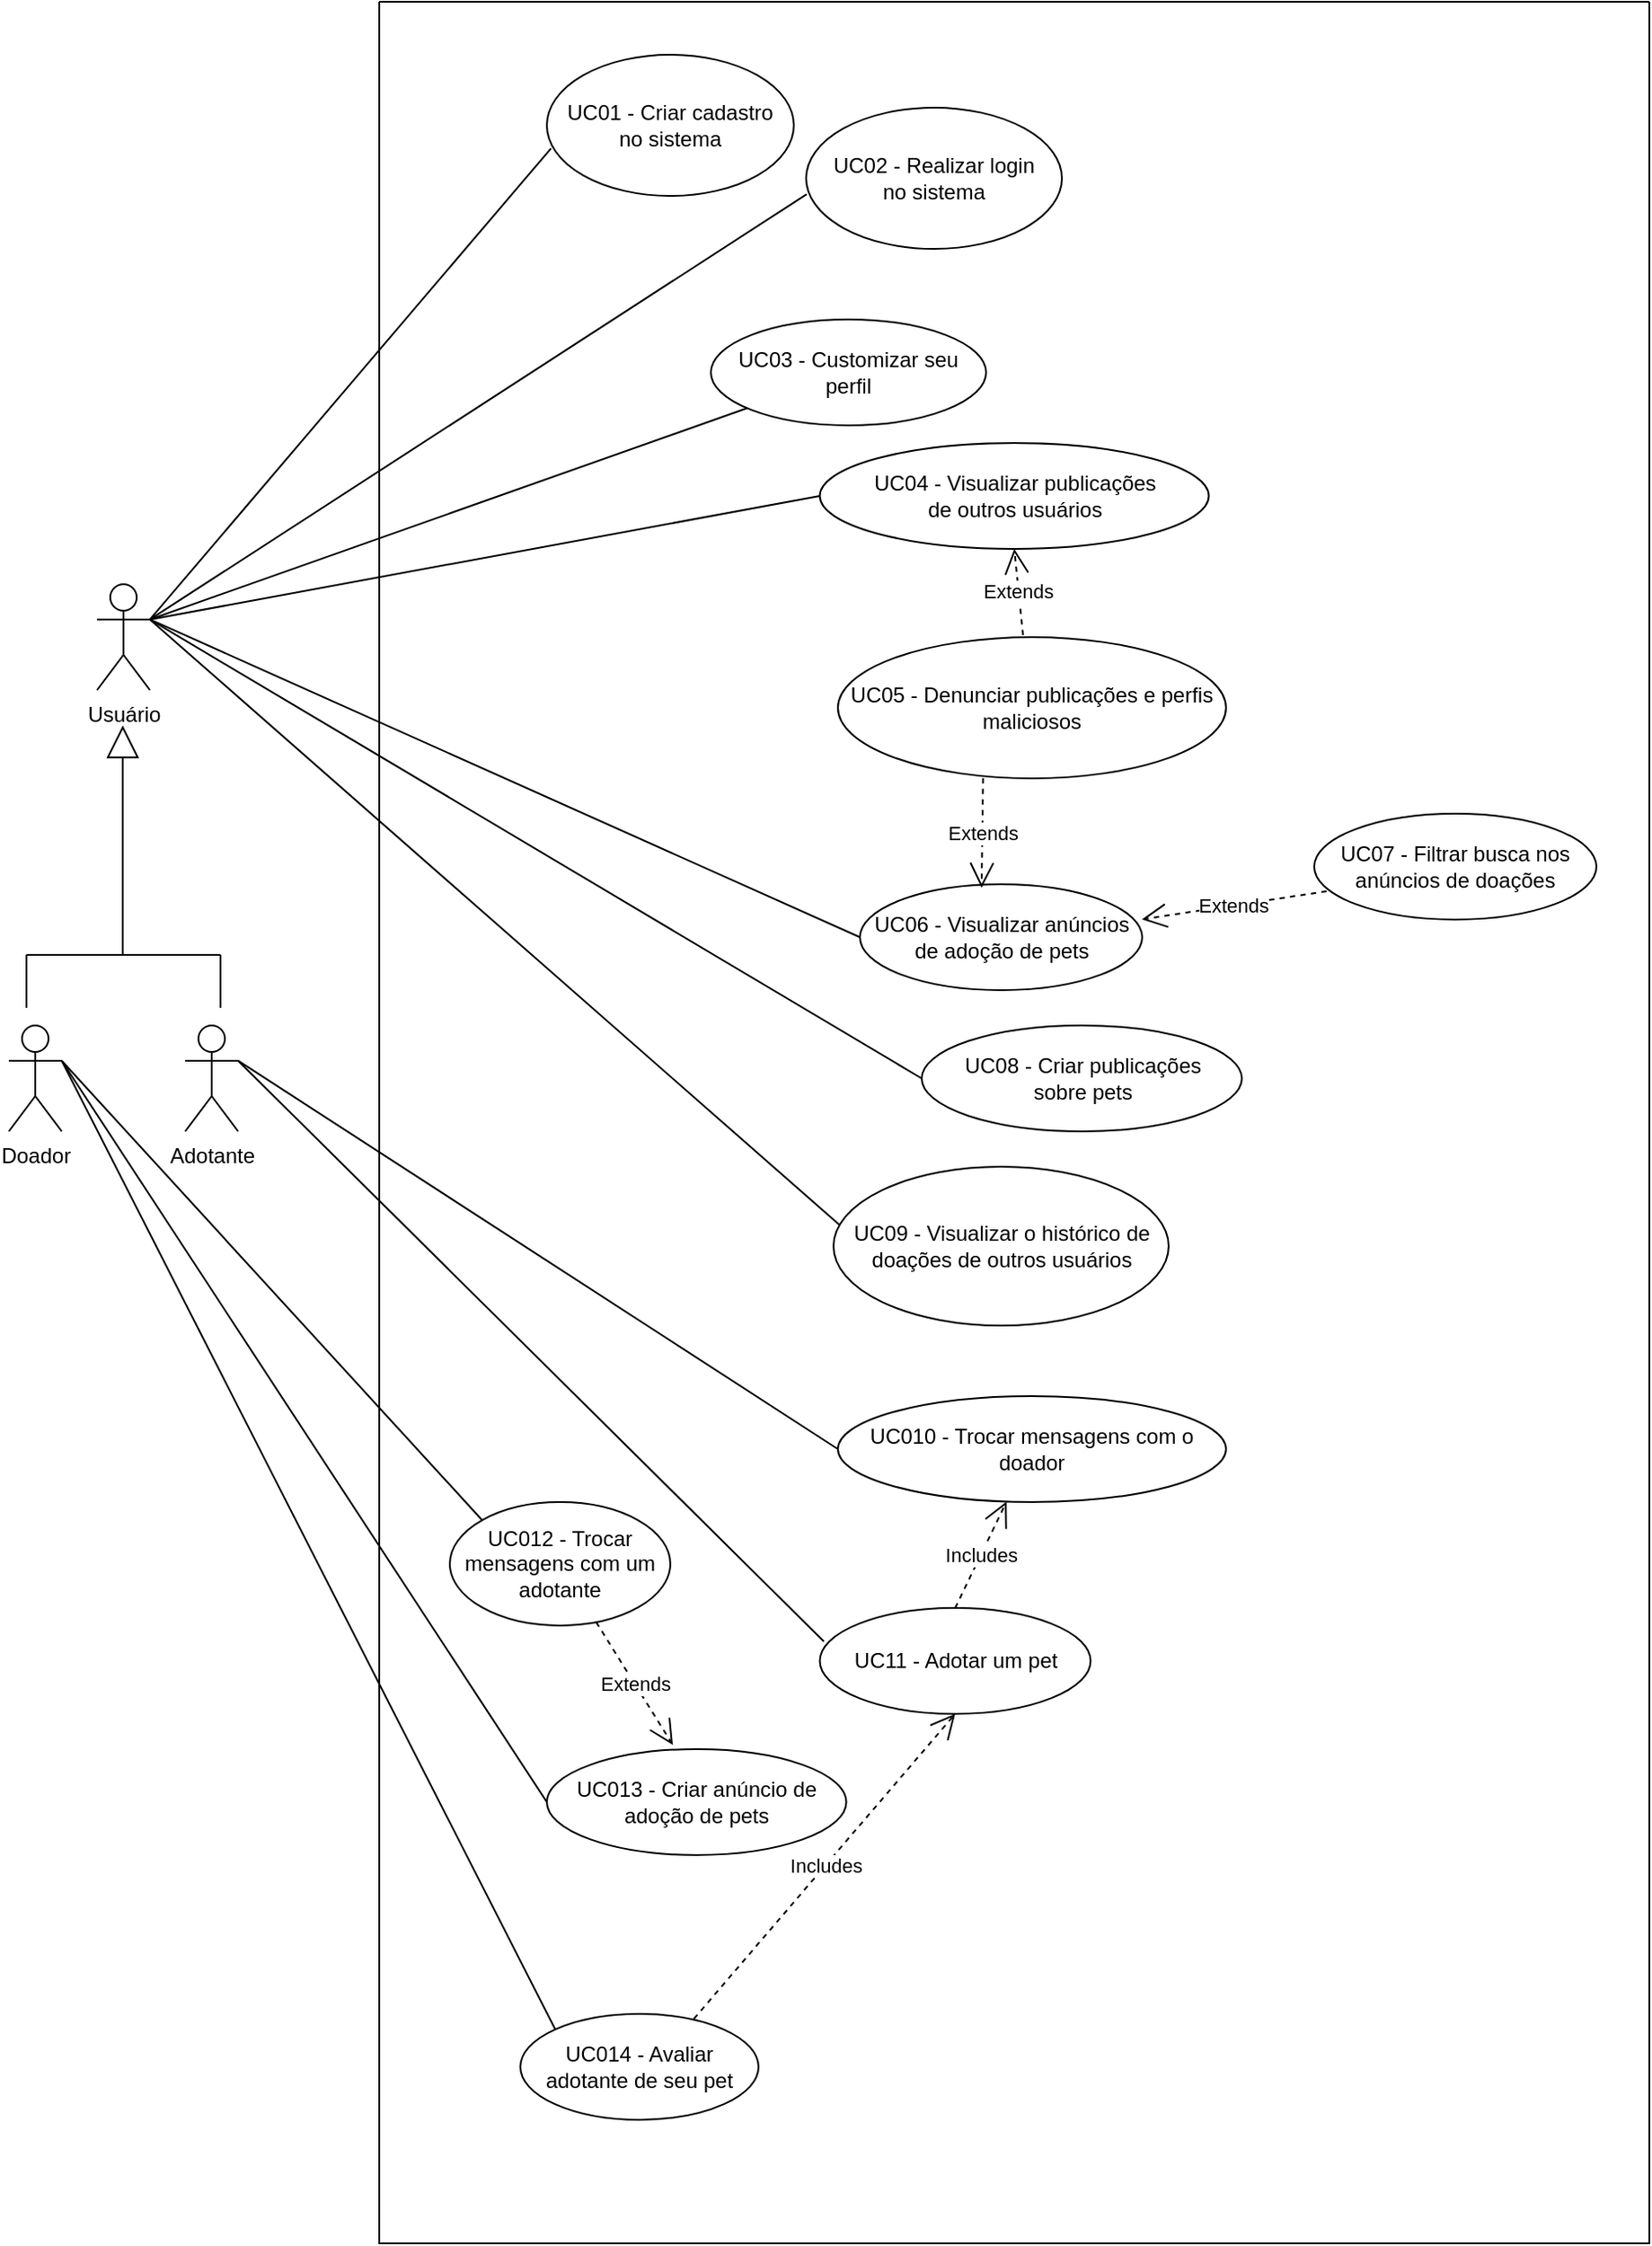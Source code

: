 <mxfile version="22.0.6" type="device">
  <diagram name="Página-1" id="rY48PncYTG75NFQVF6Yz">
    <mxGraphModel dx="1509" dy="823" grid="1" gridSize="10" guides="1" tooltips="1" connect="1" arrows="1" fold="1" page="1" pageScale="1" pageWidth="1169" pageHeight="1654" math="0" shadow="0">
      <root>
        <mxCell id="0" />
        <mxCell id="1" parent="0" />
        <mxCell id="Tg_irTDMbOZZqorNEz8Z-24" value="" style="endArrow=none;html=1;rounded=0;entryX=0;entryY=0;entryDx=0;entryDy=0;exitX=1;exitY=0.333;exitDx=0;exitDy=0;exitPerimeter=0;" edge="1" parent="1" source="Tg_irTDMbOZZqorNEz8Z-7" target="_ZBsTe-60vpuZADKhJtU-44">
          <mxGeometry width="50" height="50" relative="1" as="geometry">
            <mxPoint x="100" y="650" as="sourcePoint" />
            <mxPoint x="410" y="1100" as="targetPoint" />
          </mxGeometry>
        </mxCell>
        <mxCell id="_ZBsTe-60vpuZADKhJtU-1" value="" style="swimlane;startSize=0;" parent="1" vertex="1">
          <mxGeometry x="240" y="50" width="720" height="1270" as="geometry" />
        </mxCell>
        <mxCell id="_ZBsTe-60vpuZADKhJtU-3" value="&lt;div&gt;UC01 - Criar cadastro&lt;/div&gt;&lt;div&gt;no sistema&lt;br&gt;&lt;/div&gt;" style="ellipse;whiteSpace=wrap;html=1;" parent="_ZBsTe-60vpuZADKhJtU-1" vertex="1">
          <mxGeometry x="95" y="30" width="140" height="80" as="geometry" />
        </mxCell>
        <mxCell id="_ZBsTe-60vpuZADKhJtU-5" value="&lt;div&gt;UC08 - Criar publicações&lt;/div&gt;&lt;div&gt;sobre pets&lt;br&gt;&lt;/div&gt;" style="ellipse;whiteSpace=wrap;html=1;" parent="_ZBsTe-60vpuZADKhJtU-1" vertex="1">
          <mxGeometry x="307.5" y="580" width="181.5" height="60" as="geometry" />
        </mxCell>
        <mxCell id="_ZBsTe-60vpuZADKhJtU-8" value="UC02 - Realizar login&lt;br&gt;&lt;div&gt;no sistema&lt;br&gt;&lt;/div&gt;" style="ellipse;whiteSpace=wrap;html=1;" parent="_ZBsTe-60vpuZADKhJtU-1" vertex="1">
          <mxGeometry x="242" y="60" width="145" height="80" as="geometry" />
        </mxCell>
        <mxCell id="_ZBsTe-60vpuZADKhJtU-10" value="&lt;div&gt;UC04 - Visualizar publicações&lt;/div&gt;&lt;div&gt;de outros usuários&lt;br&gt;&lt;/div&gt;" style="ellipse;whiteSpace=wrap;html=1;" parent="_ZBsTe-60vpuZADKhJtU-1" vertex="1">
          <mxGeometry x="249.75" y="250" width="220.5" height="60" as="geometry" />
        </mxCell>
        <mxCell id="_ZBsTe-60vpuZADKhJtU-14" value="UC03 - Customizar seu perfil" style="ellipse;whiteSpace=wrap;html=1;" parent="_ZBsTe-60vpuZADKhJtU-1" vertex="1">
          <mxGeometry x="188" y="180" width="156" height="60" as="geometry" />
        </mxCell>
        <mxCell id="_ZBsTe-60vpuZADKhJtU-21" value="UC014 - Avaliar adotante de seu pet" style="ellipse;whiteSpace=wrap;html=1;" parent="_ZBsTe-60vpuZADKhJtU-1" vertex="1">
          <mxGeometry x="80" y="1140" width="135" height="60" as="geometry" />
        </mxCell>
        <mxCell id="_ZBsTe-60vpuZADKhJtU-24" value="UC05 - Denunciar publicações e perfis maliciosos" style="ellipse;whiteSpace=wrap;html=1;" parent="_ZBsTe-60vpuZADKhJtU-1" vertex="1">
          <mxGeometry x="260" y="360" width="220" height="80" as="geometry" />
        </mxCell>
        <mxCell id="_ZBsTe-60vpuZADKhJtU-26" value="Extends" style="endArrow=open;endSize=12;dashed=1;html=1;rounded=0;exitX=0.477;exitY=-0.015;exitDx=0;exitDy=0;entryX=0.5;entryY=1;entryDx=0;entryDy=0;exitPerimeter=0;" parent="_ZBsTe-60vpuZADKhJtU-1" source="_ZBsTe-60vpuZADKhJtU-24" target="_ZBsTe-60vpuZADKhJtU-10" edge="1">
          <mxGeometry x="0.006" width="160" relative="1" as="geometry">
            <mxPoint x="354" y="405" as="sourcePoint" />
            <mxPoint x="499" y="282" as="targetPoint" />
            <Array as="points" />
            <mxPoint as="offset" />
          </mxGeometry>
        </mxCell>
        <mxCell id="_ZBsTe-60vpuZADKhJtU-28" value="UC11 - Adotar um pet" style="ellipse;whiteSpace=wrap;html=1;" parent="_ZBsTe-60vpuZADKhJtU-1" vertex="1">
          <mxGeometry x="249.75" y="910" width="153.5" height="60" as="geometry" />
        </mxCell>
        <mxCell id="_ZBsTe-60vpuZADKhJtU-32" value="UC06 - Visualizar anúncios de adoção de pets" style="ellipse;whiteSpace=wrap;html=1;" parent="_ZBsTe-60vpuZADKhJtU-1" vertex="1">
          <mxGeometry x="272.5" y="500" width="160" height="60" as="geometry" />
        </mxCell>
        <mxCell id="_ZBsTe-60vpuZADKhJtU-36" value="Extends" style="endArrow=open;endSize=12;dashed=1;html=1;rounded=0;entryX=0.431;entryY=0.033;entryDx=0;entryDy=0;entryPerimeter=0;exitX=0.374;exitY=0.999;exitDx=0;exitDy=0;exitPerimeter=0;" parent="_ZBsTe-60vpuZADKhJtU-1" source="_ZBsTe-60vpuZADKhJtU-24" target="_ZBsTe-60vpuZADKhJtU-32" edge="1">
          <mxGeometry x="0.006" width="160" relative="1" as="geometry">
            <mxPoint x="337.867" y="490.0" as="sourcePoint" />
            <mxPoint x="330" y="430" as="targetPoint" />
            <Array as="points" />
            <mxPoint as="offset" />
          </mxGeometry>
        </mxCell>
        <mxCell id="_ZBsTe-60vpuZADKhJtU-37" value="UC07 - Filtrar busca nos anúncios de doações" style="ellipse;whiteSpace=wrap;html=1;" parent="_ZBsTe-60vpuZADKhJtU-1" vertex="1">
          <mxGeometry x="530" y="460" width="160" height="60" as="geometry" />
        </mxCell>
        <mxCell id="_ZBsTe-60vpuZADKhJtU-38" value="Extends" style="endArrow=open;endSize=12;dashed=1;html=1;rounded=0;exitX=0.044;exitY=0.733;exitDx=0;exitDy=0;entryX=0.999;entryY=0.331;entryDx=0;entryDy=0;entryPerimeter=0;exitPerimeter=0;" parent="_ZBsTe-60vpuZADKhJtU-1" source="_ZBsTe-60vpuZADKhJtU-37" target="_ZBsTe-60vpuZADKhJtU-32" edge="1">
          <mxGeometry x="0.006" width="160" relative="1" as="geometry">
            <mxPoint x="338" y="539" as="sourcePoint" />
            <mxPoint x="344" y="602" as="targetPoint" />
            <Array as="points" />
            <mxPoint as="offset" />
          </mxGeometry>
        </mxCell>
        <mxCell id="_ZBsTe-60vpuZADKhJtU-39" value="UC09 - Visualizar o histórico de doações de outros usuários" style="ellipse;whiteSpace=wrap;html=1;" parent="_ZBsTe-60vpuZADKhJtU-1" vertex="1">
          <mxGeometry x="257.5" y="660" width="190" height="90" as="geometry" />
        </mxCell>
        <mxCell id="_ZBsTe-60vpuZADKhJtU-44" value="UC012 - Trocar mensagens com um adotante" style="ellipse;whiteSpace=wrap;html=1;" parent="_ZBsTe-60vpuZADKhJtU-1" vertex="1">
          <mxGeometry x="40" y="850" width="125" height="70" as="geometry" />
        </mxCell>
        <mxCell id="_ZBsTe-60vpuZADKhJtU-45" value="Extends" style="endArrow=open;endSize=12;dashed=1;html=1;rounded=0;entryX=0.421;entryY=-0.039;entryDx=0;entryDy=0;entryPerimeter=0;" parent="_ZBsTe-60vpuZADKhJtU-1" source="_ZBsTe-60vpuZADKhJtU-44" target="_ZBsTe-60vpuZADKhJtU-19" edge="1">
          <mxGeometry width="160" relative="1" as="geometry">
            <mxPoint x="147" y="1223" as="sourcePoint" />
            <mxPoint x="173" y="1148" as="targetPoint" />
            <Array as="points" />
          </mxGeometry>
        </mxCell>
        <mxCell id="_ZBsTe-60vpuZADKhJtU-47" value="UC010 - Trocar mensagens com o doador" style="ellipse;whiteSpace=wrap;html=1;" parent="_ZBsTe-60vpuZADKhJtU-1" vertex="1">
          <mxGeometry x="260" y="790" width="220" height="60" as="geometry" />
        </mxCell>
        <mxCell id="_ZBsTe-60vpuZADKhJtU-48" value="Includes" style="endArrow=open;endSize=12;dashed=1;html=1;rounded=0;exitX=0.5;exitY=0;exitDx=0;exitDy=0;" parent="_ZBsTe-60vpuZADKhJtU-1" source="_ZBsTe-60vpuZADKhJtU-28" target="_ZBsTe-60vpuZADKhJtU-47" edge="1">
          <mxGeometry width="160" relative="1" as="geometry">
            <mxPoint x="405" y="729" as="sourcePoint" />
            <mxPoint x="420" y="950" as="targetPoint" />
            <Array as="points" />
          </mxGeometry>
        </mxCell>
        <mxCell id="_ZBsTe-60vpuZADKhJtU-19" value="UC013 - Criar anúncio de adoção de pets" style="ellipse;whiteSpace=wrap;html=1;" parent="_ZBsTe-60vpuZADKhJtU-1" vertex="1">
          <mxGeometry x="95" y="990" width="169.75" height="60" as="geometry" />
        </mxCell>
        <mxCell id="Tg_irTDMbOZZqorNEz8Z-33" value="Includes" style="endArrow=open;endSize=12;dashed=1;html=1;rounded=0;exitX=0.729;exitY=0.046;exitDx=0;exitDy=0;exitPerimeter=0;entryX=0.5;entryY=1;entryDx=0;entryDy=0;" edge="1" parent="_ZBsTe-60vpuZADKhJtU-1" source="_ZBsTe-60vpuZADKhJtU-21" target="_ZBsTe-60vpuZADKhJtU-28">
          <mxGeometry width="160" relative="1" as="geometry">
            <mxPoint x="337" y="920" as="sourcePoint" />
            <mxPoint x="366" y="860" as="targetPoint" />
            <Array as="points" />
          </mxGeometry>
        </mxCell>
        <mxCell id="_ZBsTe-60vpuZADKhJtU-2" value="Usuário" style="shape=umlActor;verticalLabelPosition=bottom;verticalAlign=top;html=1;outlineConnect=0;" parent="1" vertex="1">
          <mxGeometry x="80" y="380" width="30" height="60" as="geometry" />
        </mxCell>
        <mxCell id="_ZBsTe-60vpuZADKhJtU-4" value="" style="endArrow=none;html=1;rounded=0;exitX=1;exitY=0.333;exitDx=0;exitDy=0;exitPerimeter=0;entryX=0.017;entryY=0.663;entryDx=0;entryDy=0;entryPerimeter=0;" parent="1" source="_ZBsTe-60vpuZADKhJtU-2" target="_ZBsTe-60vpuZADKhJtU-3" edge="1">
          <mxGeometry width="50" height="50" relative="1" as="geometry">
            <mxPoint x="390" y="480" as="sourcePoint" />
            <mxPoint x="440" y="430" as="targetPoint" />
          </mxGeometry>
        </mxCell>
        <mxCell id="_ZBsTe-60vpuZADKhJtU-6" value="" style="endArrow=none;html=1;rounded=0;entryX=0;entryY=0.5;entryDx=0;entryDy=0;exitX=1;exitY=0.333;exitDx=0;exitDy=0;exitPerimeter=0;" parent="1" source="_ZBsTe-60vpuZADKhJtU-2" target="_ZBsTe-60vpuZADKhJtU-5" edge="1">
          <mxGeometry width="50" height="50" relative="1" as="geometry">
            <mxPoint x="100" y="420" as="sourcePoint" />
            <mxPoint x="262" y="413" as="targetPoint" />
          </mxGeometry>
        </mxCell>
        <mxCell id="_ZBsTe-60vpuZADKhJtU-12" value="" style="endArrow=none;html=1;rounded=0;entryX=0;entryY=0.5;entryDx=0;entryDy=0;exitX=1;exitY=0.333;exitDx=0;exitDy=0;exitPerimeter=0;" parent="1" source="_ZBsTe-60vpuZADKhJtU-2" target="_ZBsTe-60vpuZADKhJtU-10" edge="1">
          <mxGeometry width="50" height="50" relative="1" as="geometry">
            <mxPoint x="110" y="430" as="sourcePoint" />
            <mxPoint x="250" y="630" as="targetPoint" />
          </mxGeometry>
        </mxCell>
        <mxCell id="_ZBsTe-60vpuZADKhJtU-16" value="" style="endArrow=none;html=1;rounded=0;exitX=1;exitY=0.333;exitDx=0;exitDy=0;exitPerimeter=0;" parent="1" source="_ZBsTe-60vpuZADKhJtU-2" target="_ZBsTe-60vpuZADKhJtU-14" edge="1">
          <mxGeometry width="50" height="50" relative="1" as="geometry">
            <mxPoint x="110" y="430" as="sourcePoint" />
            <mxPoint x="320" y="380" as="targetPoint" />
          </mxGeometry>
        </mxCell>
        <mxCell id="_ZBsTe-60vpuZADKhJtU-29" value="" style="endArrow=none;html=1;rounded=0;entryX=0.015;entryY=0.317;entryDx=0;entryDy=0;entryPerimeter=0;exitX=1;exitY=0.333;exitDx=0;exitDy=0;exitPerimeter=0;" parent="1" target="_ZBsTe-60vpuZADKhJtU-28" edge="1" source="Tg_irTDMbOZZqorNEz8Z-11">
          <mxGeometry width="50" height="50" relative="1" as="geometry">
            <mxPoint x="60" y="370" as="sourcePoint" />
            <mxPoint x="320" y="920" as="targetPoint" />
          </mxGeometry>
        </mxCell>
        <mxCell id="_ZBsTe-60vpuZADKhJtU-33" value="" style="endArrow=none;html=1;rounded=0;entryX=0;entryY=0.5;entryDx=0;entryDy=0;exitX=1;exitY=0.333;exitDx=0;exitDy=0;exitPerimeter=0;" parent="1" source="_ZBsTe-60vpuZADKhJtU-2" target="_ZBsTe-60vpuZADKhJtU-32" edge="1">
          <mxGeometry width="50" height="50" relative="1" as="geometry">
            <mxPoint x="110" y="340" as="sourcePoint" />
            <mxPoint x="312" y="401" as="targetPoint" />
          </mxGeometry>
        </mxCell>
        <mxCell id="_ZBsTe-60vpuZADKhJtU-40" value="" style="endArrow=none;html=1;rounded=0;entryX=0.018;entryY=0.367;entryDx=0;entryDy=0;entryPerimeter=0;exitX=1;exitY=0.333;exitDx=0;exitDy=0;exitPerimeter=0;" parent="1" target="_ZBsTe-60vpuZADKhJtU-39" edge="1" source="_ZBsTe-60vpuZADKhJtU-2">
          <mxGeometry width="50" height="50" relative="1" as="geometry">
            <mxPoint x="140" y="360" as="sourcePoint" />
            <mxPoint x="304" y="969" as="targetPoint" />
          </mxGeometry>
        </mxCell>
        <mxCell id="Tg_irTDMbOZZqorNEz8Z-1" value="" style="endArrow=none;html=1;rounded=0;entryX=0.002;entryY=0.613;entryDx=0;entryDy=0;exitX=1;exitY=0.333;exitDx=0;exitDy=0;exitPerimeter=0;entryPerimeter=0;" edge="1" parent="1" source="_ZBsTe-60vpuZADKhJtU-2" target="_ZBsTe-60vpuZADKhJtU-8">
          <mxGeometry width="50" height="50" relative="1" as="geometry">
            <mxPoint x="70" y="380" as="sourcePoint" />
            <mxPoint x="350" y="260" as="targetPoint" />
          </mxGeometry>
        </mxCell>
        <mxCell id="Tg_irTDMbOZZqorNEz8Z-6" value="" style="endArrow=block;endSize=16;endFill=0;html=1;rounded=0;" edge="1" parent="1">
          <mxGeometry width="160" relative="1" as="geometry">
            <mxPoint x="94.6" y="590" as="sourcePoint" />
            <mxPoint x="94.6" y="460" as="targetPoint" />
            <mxPoint as="offset" />
          </mxGeometry>
        </mxCell>
        <mxCell id="Tg_irTDMbOZZqorNEz8Z-7" value="Doador" style="shape=umlActor;verticalLabelPosition=bottom;verticalAlign=top;html=1;outlineConnect=0;" vertex="1" parent="1">
          <mxGeometry x="30" y="630" width="30" height="60" as="geometry" />
        </mxCell>
        <mxCell id="Tg_irTDMbOZZqorNEz8Z-11" value="Adotante" style="shape=umlActor;verticalLabelPosition=bottom;verticalAlign=top;html=1;outlineConnect=0;" vertex="1" parent="1">
          <mxGeometry x="130" y="630" width="30" height="60" as="geometry" />
        </mxCell>
        <mxCell id="Tg_irTDMbOZZqorNEz8Z-14" value="" style="endArrow=none;html=1;rounded=0;" edge="1" parent="1">
          <mxGeometry width="50" height="50" relative="1" as="geometry">
            <mxPoint x="40" y="590" as="sourcePoint" />
            <mxPoint x="150" y="590" as="targetPoint" />
          </mxGeometry>
        </mxCell>
        <mxCell id="Tg_irTDMbOZZqorNEz8Z-15" value="" style="endArrow=none;html=1;rounded=0;" edge="1" parent="1">
          <mxGeometry width="50" height="50" relative="1" as="geometry">
            <mxPoint x="40" y="620" as="sourcePoint" />
            <mxPoint x="40" y="590" as="targetPoint" />
            <Array as="points">
              <mxPoint x="40" y="600" />
            </Array>
          </mxGeometry>
        </mxCell>
        <mxCell id="Tg_irTDMbOZZqorNEz8Z-16" value="" style="endArrow=none;html=1;rounded=0;" edge="1" parent="1">
          <mxGeometry width="50" height="50" relative="1" as="geometry">
            <mxPoint x="150" y="620" as="sourcePoint" />
            <mxPoint x="150" y="590" as="targetPoint" />
          </mxGeometry>
        </mxCell>
        <mxCell id="Tg_irTDMbOZZqorNEz8Z-18" value="" style="endArrow=none;html=1;rounded=0;exitX=1;exitY=0.333;exitDx=0;exitDy=0;exitPerimeter=0;entryX=0;entryY=0.5;entryDx=0;entryDy=0;" edge="1" parent="1" source="Tg_irTDMbOZZqorNEz8Z-11" target="_ZBsTe-60vpuZADKhJtU-47">
          <mxGeometry width="50" height="50" relative="1" as="geometry">
            <mxPoint x="160" y="660" as="sourcePoint" />
            <mxPoint x="516" y="809" as="targetPoint" />
          </mxGeometry>
        </mxCell>
        <mxCell id="Tg_irTDMbOZZqorNEz8Z-21" value="" style="endArrow=none;html=1;rounded=0;exitX=1;exitY=0.333;exitDx=0;exitDy=0;exitPerimeter=0;entryX=0;entryY=0.5;entryDx=0;entryDy=0;" edge="1" parent="1" source="Tg_irTDMbOZZqorNEz8Z-7" target="_ZBsTe-60vpuZADKhJtU-19">
          <mxGeometry width="50" height="50" relative="1" as="geometry">
            <mxPoint x="160" y="660" as="sourcePoint" />
            <mxPoint x="510" y="940" as="targetPoint" />
          </mxGeometry>
        </mxCell>
        <mxCell id="Tg_irTDMbOZZqorNEz8Z-22" value="" style="endArrow=none;html=1;rounded=0;exitX=1;exitY=0.333;exitDx=0;exitDy=0;exitPerimeter=0;entryX=0;entryY=0;entryDx=0;entryDy=0;" edge="1" parent="1" source="Tg_irTDMbOZZqorNEz8Z-7" target="_ZBsTe-60vpuZADKhJtU-21">
          <mxGeometry width="50" height="50" relative="1" as="geometry">
            <mxPoint x="80" y="660" as="sourcePoint" />
            <mxPoint x="530" y="1150" as="targetPoint" />
          </mxGeometry>
        </mxCell>
      </root>
    </mxGraphModel>
  </diagram>
</mxfile>
